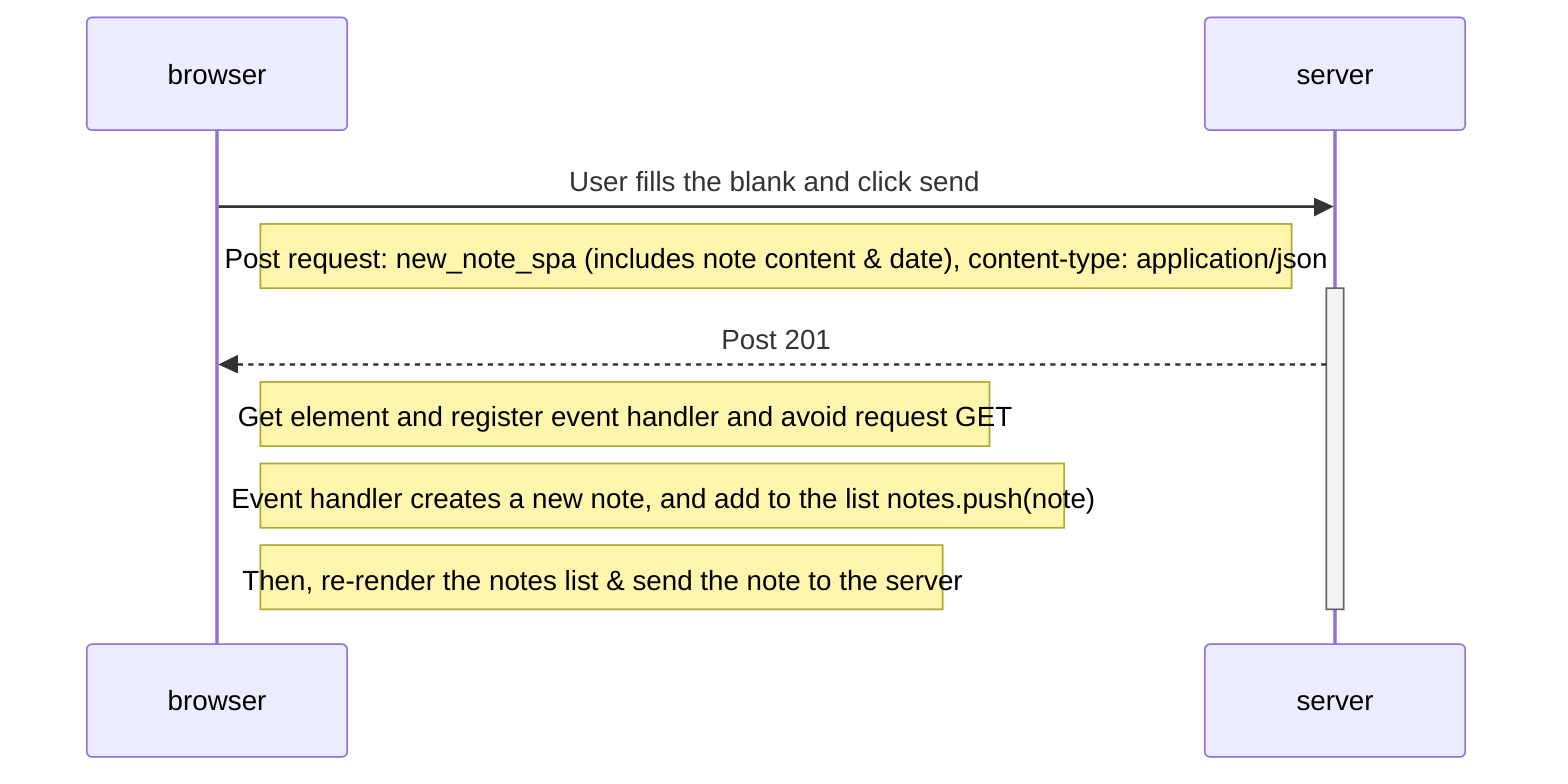 sequenceDiagram
    participant browser
    participant server
    
    browser->>server: User fills the blank and click send
    Note right of browser: Post request: new_note_spa (includes note content & date), content-type: application/json
    activate server
    server-->>browser: Post 201
    Note right of  browser: Get element and register event handler and avoid request GET
    Note right of browser: Event handler creates a new note, and add to the list notes.push(note)
    Note right of browser: Then, re-render the notes list & send the note to the server
    deactivate server